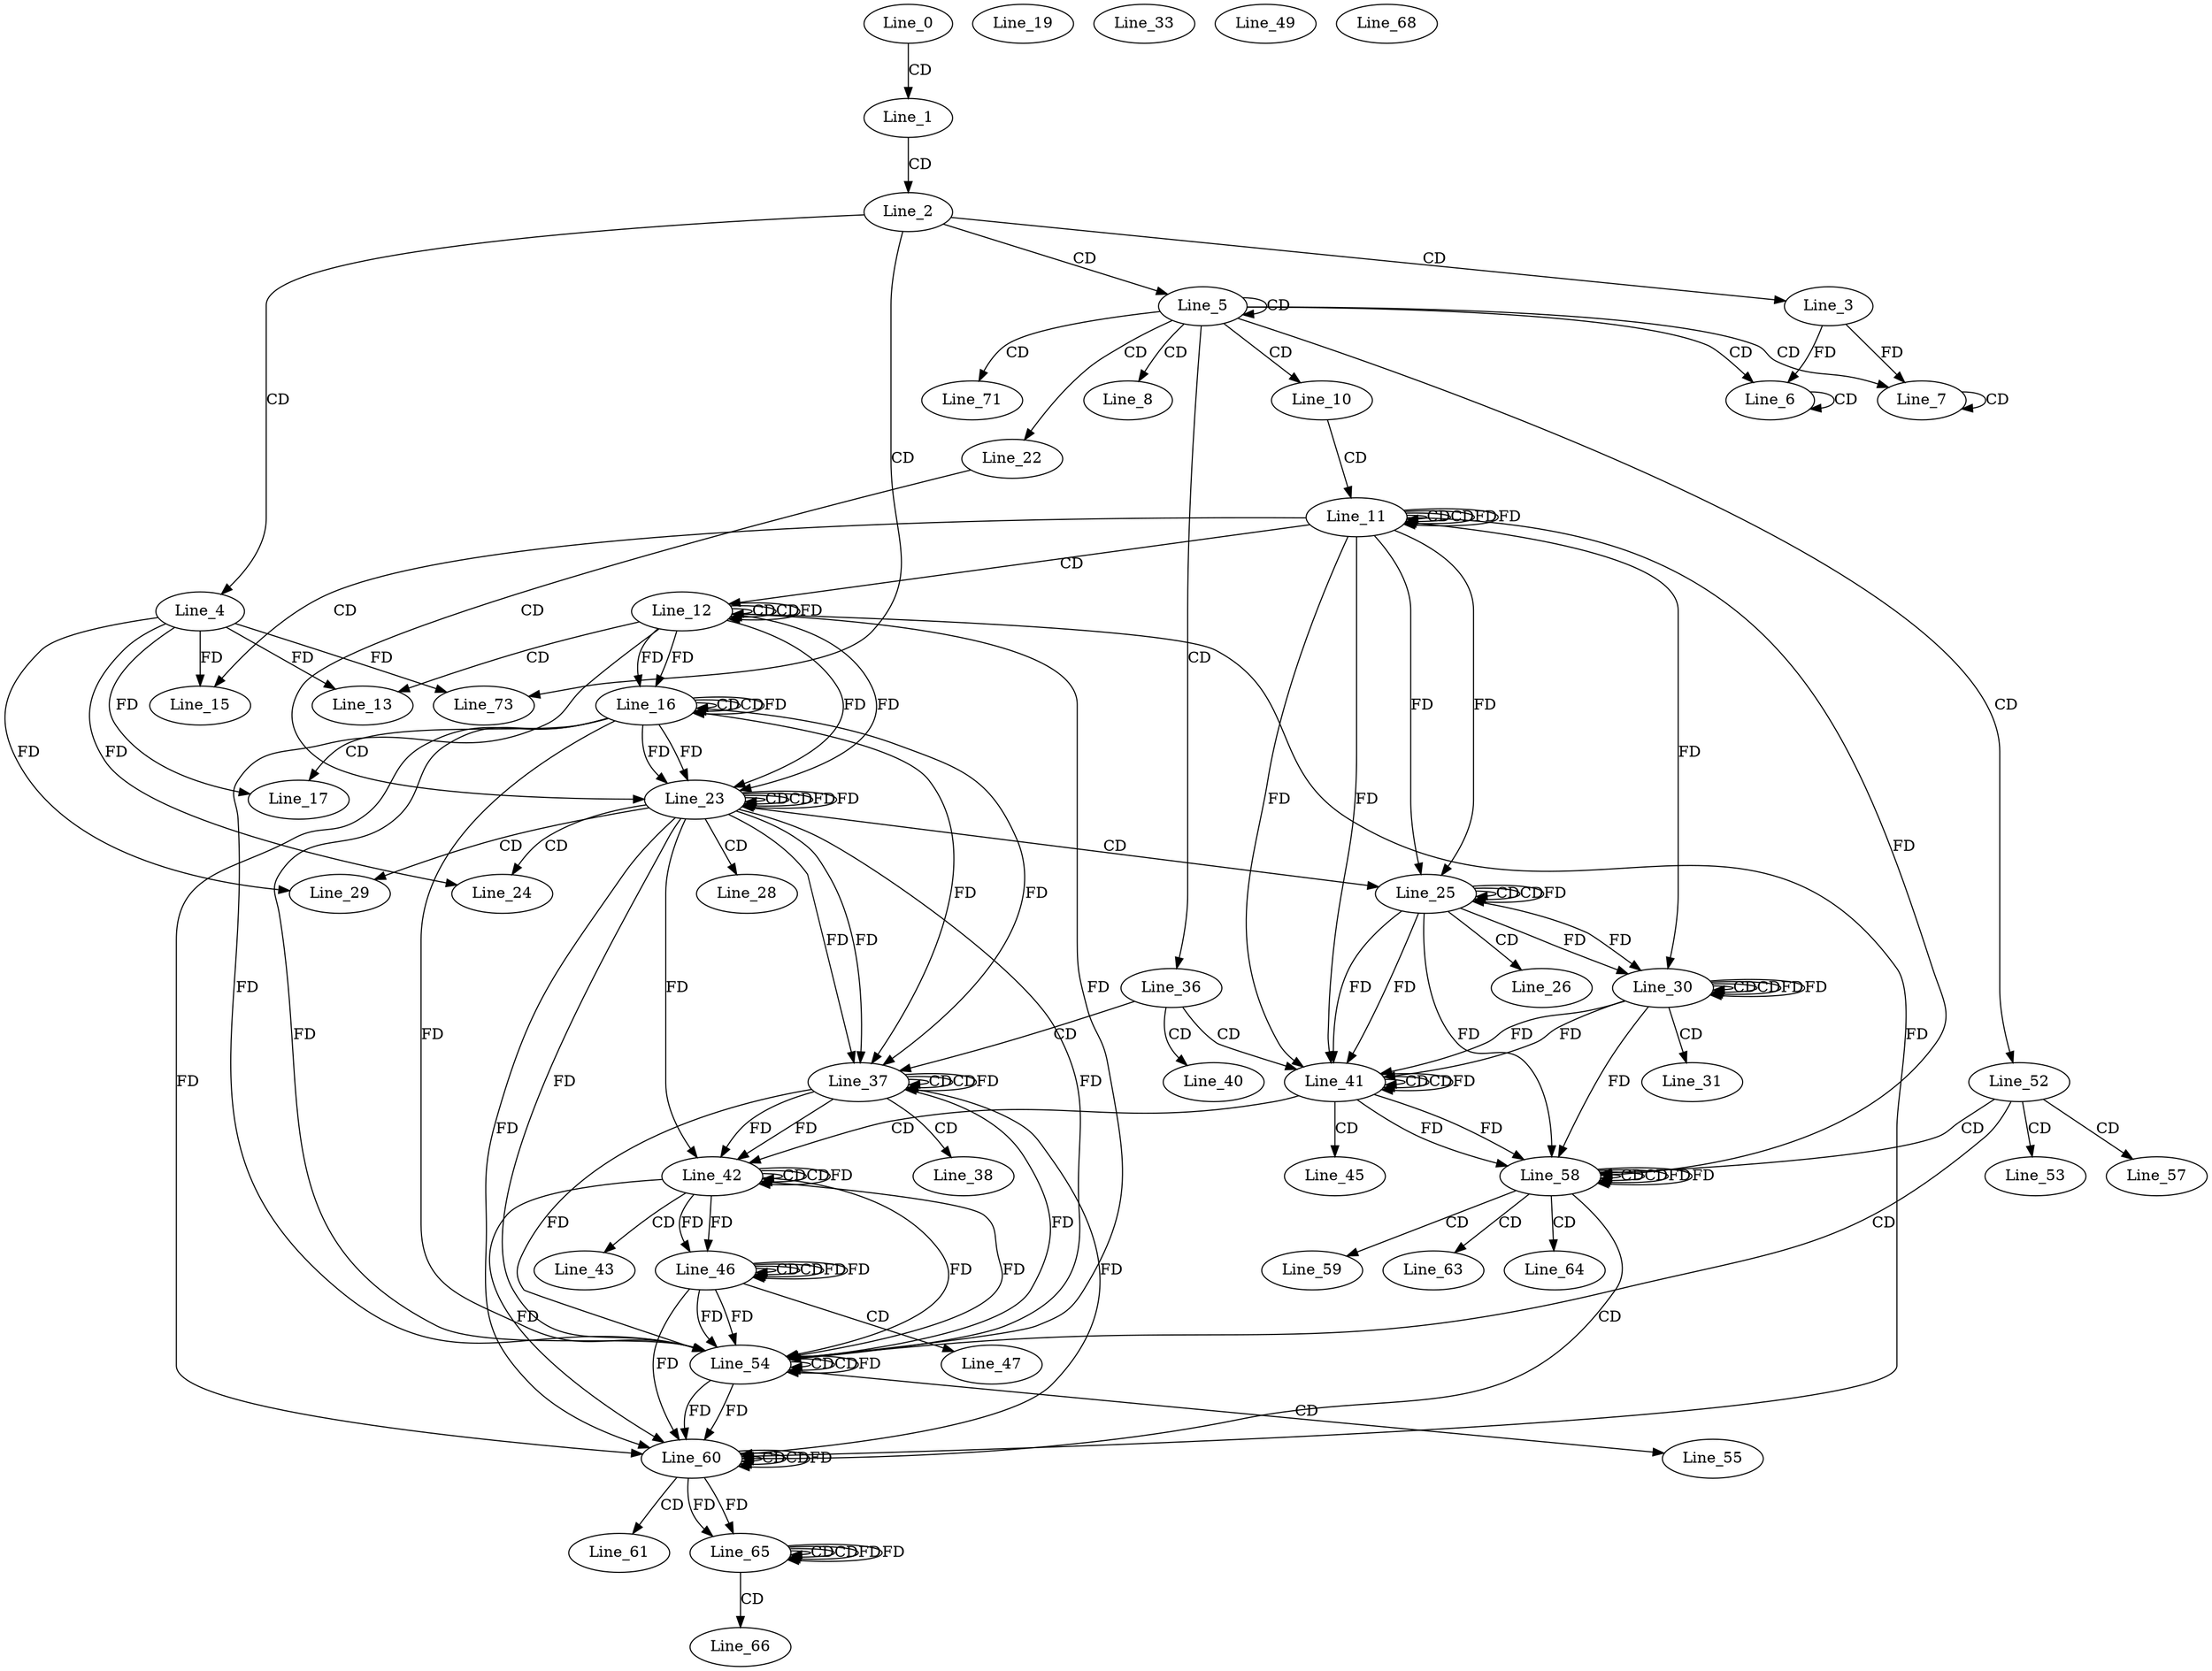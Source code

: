 digraph G {
  Line_0;
  Line_1;
  Line_2;
  Line_3;
  Line_4;
  Line_5;
  Line_6;
  Line_6;
  Line_7;
  Line_7;
  Line_8;
  Line_10;
  Line_11;
  Line_11;
  Line_11;
  Line_12;
  Line_12;
  Line_12;
  Line_13;
  Line_15;
  Line_16;
  Line_16;
  Line_16;
  Line_17;
  Line_19;
  Line_22;
  Line_23;
  Line_23;
  Line_23;
  Line_24;
  Line_25;
  Line_25;
  Line_25;
  Line_26;
  Line_28;
  Line_29;
  Line_30;
  Line_30;
  Line_30;
  Line_31;
  Line_33;
  Line_36;
  Line_37;
  Line_37;
  Line_37;
  Line_38;
  Line_40;
  Line_41;
  Line_41;
  Line_41;
  Line_42;
  Line_42;
  Line_42;
  Line_43;
  Line_45;
  Line_46;
  Line_46;
  Line_46;
  Line_47;
  Line_49;
  Line_52;
  Line_53;
  Line_54;
  Line_54;
  Line_54;
  Line_55;
  Line_57;
  Line_58;
  Line_58;
  Line_58;
  Line_59;
  Line_60;
  Line_60;
  Line_60;
  Line_61;
  Line_63;
  Line_64;
  Line_65;
  Line_65;
  Line_65;
  Line_66;
  Line_68;
  Line_71;
  Line_73;
  Line_0 -> Line_1 [ label="CD" ];
  Line_1 -> Line_2 [ label="CD" ];
  Line_2 -> Line_3 [ label="CD" ];
  Line_2 -> Line_4 [ label="CD" ];
  Line_2 -> Line_5 [ label="CD" ];
  Line_5 -> Line_5 [ label="CD" ];
  Line_5 -> Line_6 [ label="CD" ];
  Line_6 -> Line_6 [ label="CD" ];
  Line_3 -> Line_6 [ label="FD" ];
  Line_5 -> Line_7 [ label="CD" ];
  Line_7 -> Line_7 [ label="CD" ];
  Line_3 -> Line_7 [ label="FD" ];
  Line_5 -> Line_8 [ label="CD" ];
  Line_5 -> Line_10 [ label="CD" ];
  Line_10 -> Line_11 [ label="CD" ];
  Line_11 -> Line_11 [ label="CD" ];
  Line_11 -> Line_11 [ label="CD" ];
  Line_11 -> Line_11 [ label="FD" ];
  Line_11 -> Line_12 [ label="CD" ];
  Line_12 -> Line_12 [ label="CD" ];
  Line_12 -> Line_12 [ label="CD" ];
  Line_12 -> Line_12 [ label="FD" ];
  Line_12 -> Line_13 [ label="CD" ];
  Line_4 -> Line_13 [ label="FD" ];
  Line_11 -> Line_15 [ label="CD" ];
  Line_4 -> Line_15 [ label="FD" ];
  Line_16 -> Line_16 [ label="CD" ];
  Line_12 -> Line_16 [ label="FD" ];
  Line_16 -> Line_16 [ label="CD" ];
  Line_16 -> Line_16 [ label="FD" ];
  Line_12 -> Line_16 [ label="FD" ];
  Line_16 -> Line_17 [ label="CD" ];
  Line_4 -> Line_17 [ label="FD" ];
  Line_5 -> Line_22 [ label="CD" ];
  Line_22 -> Line_23 [ label="CD" ];
  Line_23 -> Line_23 [ label="CD" ];
  Line_16 -> Line_23 [ label="FD" ];
  Line_12 -> Line_23 [ label="FD" ];
  Line_23 -> Line_23 [ label="CD" ];
  Line_23 -> Line_23 [ label="FD" ];
  Line_16 -> Line_23 [ label="FD" ];
  Line_12 -> Line_23 [ label="FD" ];
  Line_23 -> Line_24 [ label="CD" ];
  Line_4 -> Line_24 [ label="FD" ];
  Line_23 -> Line_25 [ label="CD" ];
  Line_25 -> Line_25 [ label="CD" ];
  Line_11 -> Line_25 [ label="FD" ];
  Line_25 -> Line_25 [ label="CD" ];
  Line_25 -> Line_25 [ label="FD" ];
  Line_11 -> Line_25 [ label="FD" ];
  Line_25 -> Line_26 [ label="CD" ];
  Line_23 -> Line_28 [ label="CD" ];
  Line_23 -> Line_29 [ label="CD" ];
  Line_4 -> Line_29 [ label="FD" ];
  Line_30 -> Line_30 [ label="CD" ];
  Line_25 -> Line_30 [ label="FD" ];
  Line_30 -> Line_30 [ label="CD" ];
  Line_30 -> Line_30 [ label="FD" ];
  Line_25 -> Line_30 [ label="FD" ];
  Line_11 -> Line_30 [ label="FD" ];
  Line_30 -> Line_31 [ label="CD" ];
  Line_5 -> Line_36 [ label="CD" ];
  Line_36 -> Line_37 [ label="CD" ];
  Line_37 -> Line_37 [ label="CD" ];
  Line_23 -> Line_37 [ label="FD" ];
  Line_16 -> Line_37 [ label="FD" ];
  Line_37 -> Line_37 [ label="CD" ];
  Line_37 -> Line_37 [ label="FD" ];
  Line_23 -> Line_37 [ label="FD" ];
  Line_16 -> Line_37 [ label="FD" ];
  Line_37 -> Line_38 [ label="CD" ];
  Line_36 -> Line_40 [ label="CD" ];
  Line_36 -> Line_41 [ label="CD" ];
  Line_41 -> Line_41 [ label="CD" ];
  Line_30 -> Line_41 [ label="FD" ];
  Line_25 -> Line_41 [ label="FD" ];
  Line_11 -> Line_41 [ label="FD" ];
  Line_41 -> Line_41 [ label="CD" ];
  Line_41 -> Line_41 [ label="FD" ];
  Line_30 -> Line_41 [ label="FD" ];
  Line_25 -> Line_41 [ label="FD" ];
  Line_11 -> Line_41 [ label="FD" ];
  Line_41 -> Line_42 [ label="CD" ];
  Line_42 -> Line_42 [ label="CD" ];
  Line_37 -> Line_42 [ label="FD" ];
  Line_42 -> Line_42 [ label="CD" ];
  Line_42 -> Line_42 [ label="FD" ];
  Line_37 -> Line_42 [ label="FD" ];
  Line_23 -> Line_42 [ label="FD" ];
  Line_42 -> Line_43 [ label="CD" ];
  Line_41 -> Line_45 [ label="CD" ];
  Line_46 -> Line_46 [ label="CD" ];
  Line_42 -> Line_46 [ label="FD" ];
  Line_46 -> Line_46 [ label="CD" ];
  Line_46 -> Line_46 [ label="FD" ];
  Line_42 -> Line_46 [ label="FD" ];
  Line_46 -> Line_47 [ label="CD" ];
  Line_5 -> Line_52 [ label="CD" ];
  Line_52 -> Line_53 [ label="CD" ];
  Line_52 -> Line_54 [ label="CD" ];
  Line_54 -> Line_54 [ label="CD" ];
  Line_46 -> Line_54 [ label="FD" ];
  Line_42 -> Line_54 [ label="FD" ];
  Line_37 -> Line_54 [ label="FD" ];
  Line_23 -> Line_54 [ label="FD" ];
  Line_16 -> Line_54 [ label="FD" ];
  Line_12 -> Line_54 [ label="FD" ];
  Line_54 -> Line_54 [ label="CD" ];
  Line_54 -> Line_54 [ label="FD" ];
  Line_46 -> Line_54 [ label="FD" ];
  Line_42 -> Line_54 [ label="FD" ];
  Line_37 -> Line_54 [ label="FD" ];
  Line_23 -> Line_54 [ label="FD" ];
  Line_16 -> Line_54 [ label="FD" ];
  Line_12 -> Line_54 [ label="FD" ];
  Line_54 -> Line_55 [ label="CD" ];
  Line_52 -> Line_57 [ label="CD" ];
  Line_52 -> Line_58 [ label="CD" ];
  Line_58 -> Line_58 [ label="CD" ];
  Line_41 -> Line_58 [ label="FD" ];
  Line_58 -> Line_58 [ label="CD" ];
  Line_58 -> Line_58 [ label="FD" ];
  Line_41 -> Line_58 [ label="FD" ];
  Line_30 -> Line_58 [ label="FD" ];
  Line_25 -> Line_58 [ label="FD" ];
  Line_11 -> Line_58 [ label="FD" ];
  Line_58 -> Line_59 [ label="CD" ];
  Line_58 -> Line_60 [ label="CD" ];
  Line_60 -> Line_60 [ label="CD" ];
  Line_54 -> Line_60 [ label="FD" ];
  Line_60 -> Line_60 [ label="CD" ];
  Line_60 -> Line_60 [ label="FD" ];
  Line_54 -> Line_60 [ label="FD" ];
  Line_46 -> Line_60 [ label="FD" ];
  Line_42 -> Line_60 [ label="FD" ];
  Line_37 -> Line_60 [ label="FD" ];
  Line_23 -> Line_60 [ label="FD" ];
  Line_16 -> Line_60 [ label="FD" ];
  Line_12 -> Line_60 [ label="FD" ];
  Line_60 -> Line_61 [ label="CD" ];
  Line_58 -> Line_63 [ label="CD" ];
  Line_58 -> Line_64 [ label="CD" ];
  Line_65 -> Line_65 [ label="CD" ];
  Line_60 -> Line_65 [ label="FD" ];
  Line_65 -> Line_65 [ label="CD" ];
  Line_65 -> Line_65 [ label="FD" ];
  Line_60 -> Line_65 [ label="FD" ];
  Line_65 -> Line_66 [ label="CD" ];
  Line_5 -> Line_71 [ label="CD" ];
  Line_2 -> Line_73 [ label="CD" ];
  Line_4 -> Line_73 [ label="FD" ];
  Line_11 -> Line_11 [ label="FD" ];
  Line_23 -> Line_23 [ label="FD" ];
  Line_30 -> Line_30 [ label="FD" ];
  Line_46 -> Line_46 [ label="FD" ];
  Line_58 -> Line_58 [ label="FD" ];
  Line_65 -> Line_65 [ label="FD" ];
}
